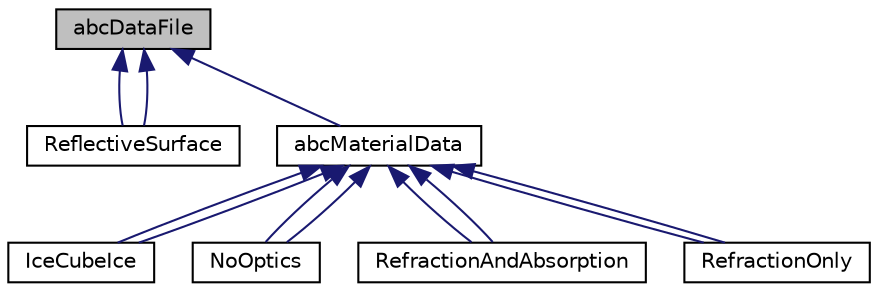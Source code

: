 digraph "abcDataFile"
{
 // LATEX_PDF_SIZE
  edge [fontname="Helvetica",fontsize="10",labelfontname="Helvetica",labelfontsize="10"];
  node [fontname="Helvetica",fontsize="10",shape=record];
  Node1 [label="abcDataFile",height=0.2,width=0.4,color="black", fillcolor="grey75", style="filled", fontcolor="black",tooltip="This is an abstract base class that provides an interface for handling data files in the simulation."];
  Node1 -> Node2 [dir="back",color="midnightblue",fontsize="10",style="solid",fontname="Helvetica"];
  Node2 [label="ReflectiveSurface",height=0.2,width=0.4,color="black", fillcolor="white", style="filled",URL="$class_reflective_surface.html",tooltip="This class is responsible for defining new reflective surfaces using data parsed from a JSON file."];
  Node1 -> Node2 [dir="back",color="midnightblue",fontsize="10",style="solid",fontname="Helvetica"];
  Node1 -> Node3 [dir="back",color="midnightblue",fontsize="10",style="solid",fontname="Helvetica"];
  Node3 [label="abcMaterialData",height=0.2,width=0.4,color="black", fillcolor="white", style="filled",URL="$classabc_material_data.html",tooltip="Abstract base class for material data extraction from a json file."];
  Node3 -> Node4 [dir="back",color="midnightblue",fontsize="10",style="solid",fontname="Helvetica"];
  Node4 [label="IceCubeIce",height=0.2,width=0.4,color="black", fillcolor="white", style="filled",URL="$class_ice_cube_ice.html",tooltip="This class is responsible for the creation and property extraction of IceCube's ice."];
  Node3 -> Node4 [dir="back",color="midnightblue",fontsize="10",style="solid",fontname="Helvetica"];
  Node3 -> Node5 [dir="back",color="midnightblue",fontsize="10",style="solid",fontname="Helvetica"];
  Node5 [label="NoOptics",height=0.2,width=0.4,color="black", fillcolor="white", style="filled",URL="$class_no_optics.html",tooltip="This class is responsible for handling materials without defined optical properties."];
  Node3 -> Node5 [dir="back",color="midnightblue",fontsize="10",style="solid",fontname="Helvetica"];
  Node3 -> Node6 [dir="back",color="midnightblue",fontsize="10",style="solid",fontname="Helvetica"];
  Node6 [label="RefractionAndAbsorption",height=0.2,width=0.4,color="black", fillcolor="white", style="filled",URL="$class_refraction_and_absorption.html",tooltip="This class is responsible for handling materials with both a defined refractive index and absorption ..."];
  Node3 -> Node6 [dir="back",color="midnightblue",fontsize="10",style="solid",fontname="Helvetica"];
  Node3 -> Node7 [dir="back",color="midnightblue",fontsize="10",style="solid",fontname="Helvetica"];
  Node7 [label="RefractionOnly",height=0.2,width=0.4,color="black", fillcolor="white", style="filled",URL="$class_refraction_only.html",tooltip="This class is responsible for handling materials with only defined refractive index."];
  Node3 -> Node7 [dir="back",color="midnightblue",fontsize="10",style="solid",fontname="Helvetica"];
}
